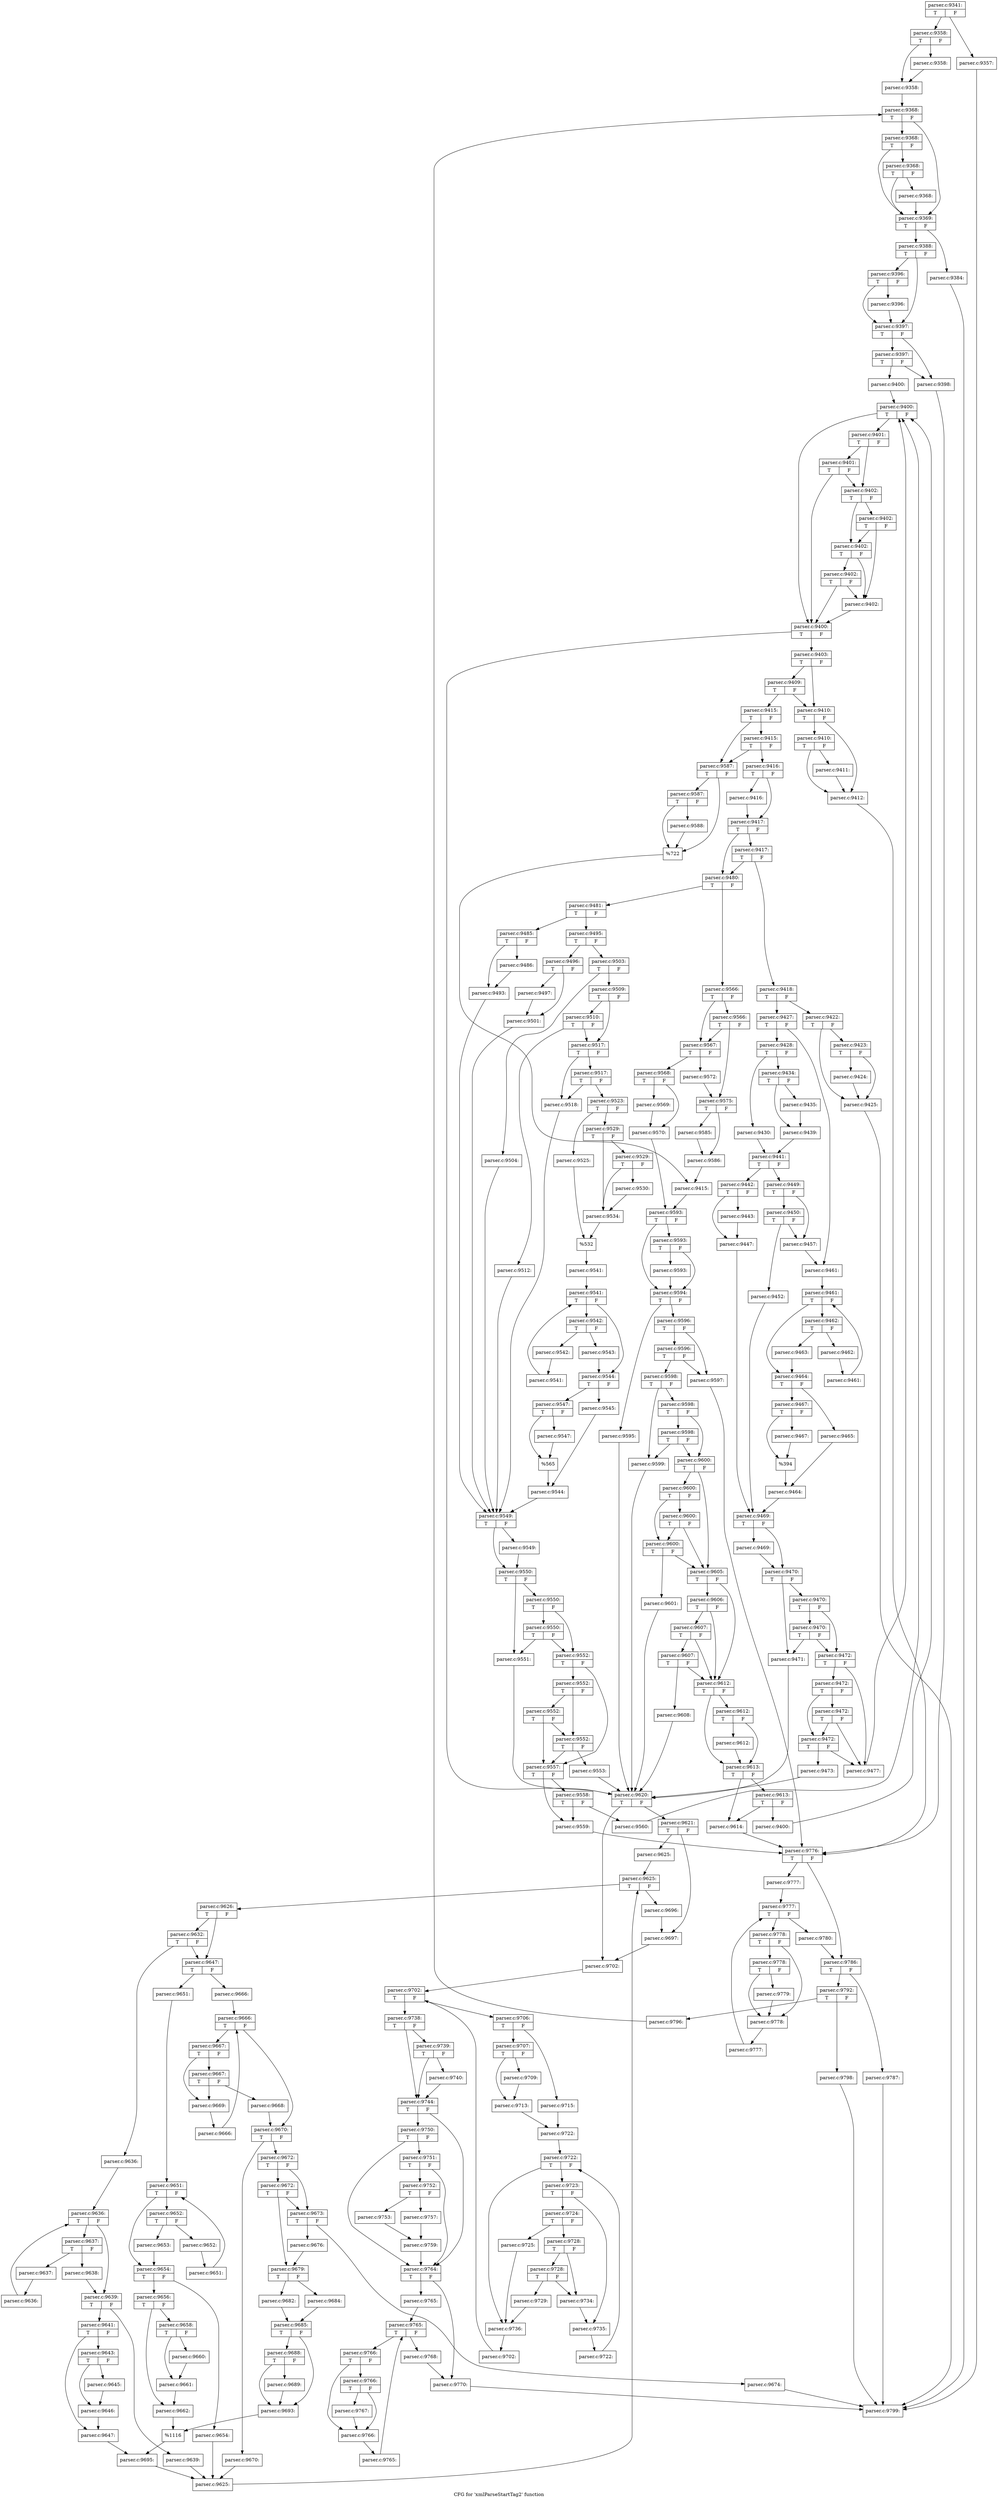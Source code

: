 digraph "CFG for 'xmlParseStartTag2' function" {
	label="CFG for 'xmlParseStartTag2' function";

	Node0x61e9890 [shape=record,label="{parser.c:9341:|{<s0>T|<s1>F}}"];
	Node0x61e9890 -> Node0x61f1eb0;
	Node0x61e9890 -> Node0x61f1f00;
	Node0x61f1eb0 [shape=record,label="{parser.c:9357:}"];
	Node0x61f1eb0 -> Node0x61ed0d0;
	Node0x61f1f00 [shape=record,label="{parser.c:9358:|{<s0>T|<s1>F}}"];
	Node0x61f1f00 -> Node0x61f2f90;
	Node0x61f1f00 -> Node0x61f2fe0;
	Node0x61f2f90 [shape=record,label="{parser.c:9358:}"];
	Node0x61f2f90 -> Node0x61f2fe0;
	Node0x61f2fe0 [shape=record,label="{parser.c:9358:}"];
	Node0x61f2fe0 -> Node0x61f3f00;
	Node0x61f3f00 [shape=record,label="{parser.c:9368:|{<s0>T|<s1>F}}"];
	Node0x61f3f00 -> Node0x61f4140;
	Node0x61f3f00 -> Node0x61f4070;
	Node0x61f4140 [shape=record,label="{parser.c:9368:|{<s0>T|<s1>F}}"];
	Node0x61f4140 -> Node0x61f40c0;
	Node0x61f4140 -> Node0x61f4070;
	Node0x61f40c0 [shape=record,label="{parser.c:9368:|{<s0>T|<s1>F}}"];
	Node0x61f40c0 -> Node0x61f4020;
	Node0x61f40c0 -> Node0x61f4070;
	Node0x61f4020 [shape=record,label="{parser.c:9368:}"];
	Node0x61f4020 -> Node0x61f4070;
	Node0x61f4070 [shape=record,label="{parser.c:9369:|{<s0>T|<s1>F}}"];
	Node0x61f4070 -> Node0x61f7ad0;
	Node0x61f4070 -> Node0x61f7e70;
	Node0x61f7ad0 [shape=record,label="{parser.c:9384:}"];
	Node0x61f7ad0 -> Node0x61ed0d0;
	Node0x61f7e70 [shape=record,label="{parser.c:9388:|{<s0>T|<s1>F}}"];
	Node0x61f7e70 -> Node0x61f8ba0;
	Node0x61f7e70 -> Node0x61f8b50;
	Node0x61f8ba0 [shape=record,label="{parser.c:9396:|{<s0>T|<s1>F}}"];
	Node0x61f8ba0 -> Node0x61f8b00;
	Node0x61f8ba0 -> Node0x61f8b50;
	Node0x61f8b00 [shape=record,label="{parser.c:9396:}"];
	Node0x61f8b00 -> Node0x61f8b50;
	Node0x61f8b50 [shape=record,label="{parser.c:9397:|{<s0>T|<s1>F}}"];
	Node0x61f8b50 -> Node0x61f9790;
	Node0x61f8b50 -> Node0x61f9830;
	Node0x61f9830 [shape=record,label="{parser.c:9397:|{<s0>T|<s1>F}}"];
	Node0x61f9830 -> Node0x61f9790;
	Node0x61f9830 -> Node0x61f97e0;
	Node0x61f9790 [shape=record,label="{parser.c:9398:}"];
	Node0x61f9790 -> Node0x61fa190;
	Node0x61f97e0 [shape=record,label="{parser.c:9400:}"];
	Node0x61f97e0 -> Node0x61fa270;
	Node0x61fa270 [shape=record,label="{parser.c:9400:|{<s0>T|<s1>F}}"];
	Node0x61fa270 -> Node0x61fa630;
	Node0x61fa270 -> Node0x61fa510;
	Node0x61fa630 [shape=record,label="{parser.c:9401:|{<s0>T|<s1>F}}"];
	Node0x61fa630 -> Node0x61fa5b0;
	Node0x61fa630 -> Node0x61fab50;
	Node0x61fab50 [shape=record,label="{parser.c:9401:|{<s0>T|<s1>F}}"];
	Node0x61fab50 -> Node0x61fa5b0;
	Node0x61fab50 -> Node0x61fa510;
	Node0x61fa5b0 [shape=record,label="{parser.c:9402:|{<s0>T|<s1>F}}"];
	Node0x61fa5b0 -> Node0x61fb630;
	Node0x61fa5b0 -> Node0x61fb5e0;
	Node0x61fb630 [shape=record,label="{parser.c:9402:|{<s0>T|<s1>F}}"];
	Node0x61fb630 -> Node0x61fa560;
	Node0x61fb630 -> Node0x61fb5e0;
	Node0x61fb5e0 [shape=record,label="{parser.c:9402:|{<s0>T|<s1>F}}"];
	Node0x61fb5e0 -> Node0x61fa560;
	Node0x61fb5e0 -> Node0x61fb560;
	Node0x61fb560 [shape=record,label="{parser.c:9402:|{<s0>T|<s1>F}}"];
	Node0x61fb560 -> Node0x61fa560;
	Node0x61fb560 -> Node0x61fa510;
	Node0x61fa560 [shape=record,label="{parser.c:9402:}"];
	Node0x61fa560 -> Node0x61fa510;
	Node0x61fa510 [shape=record,label="{parser.c:9400:|{<s0>T|<s1>F}}"];
	Node0x61fa510 -> Node0x61fc740;
	Node0x61fa510 -> Node0x61fa490;
	Node0x61fc740 [shape=record,label="{parser.c:9403:|{<s0>T|<s1>F}}"];
	Node0x61fc740 -> Node0x61fecd0;
	Node0x61fc740 -> Node0x61fef20;
	Node0x61fef20 [shape=record,label="{parser.c:9409:|{<s0>T|<s1>F}}"];
	Node0x61fef20 -> Node0x61fecd0;
	Node0x61fef20 -> Node0x61fec80;
	Node0x61fecd0 [shape=record,label="{parser.c:9410:|{<s0>T|<s1>F}}"];
	Node0x61fecd0 -> Node0x61ff860;
	Node0x61fecd0 -> Node0x61ff810;
	Node0x61ff860 [shape=record,label="{parser.c:9410:|{<s0>T|<s1>F}}"];
	Node0x61ff860 -> Node0x61ff7c0;
	Node0x61ff860 -> Node0x61ff810;
	Node0x61ff7c0 [shape=record,label="{parser.c:9411:}"];
	Node0x61ff7c0 -> Node0x61ff810;
	Node0x61ff810 [shape=record,label="{parser.c:9412:}"];
	Node0x61ff810 -> Node0x61fa190;
	Node0x61fec80 [shape=record,label="{parser.c:9415:|{<s0>T|<s1>F}}"];
	Node0x61fec80 -> Node0x62002a0;
	Node0x61fec80 -> Node0x6200250;
	Node0x62002a0 [shape=record,label="{parser.c:9415:|{<s0>T|<s1>F}}"];
	Node0x62002a0 -> Node0x62001b0;
	Node0x62002a0 -> Node0x6200250;
	Node0x62001b0 [shape=record,label="{parser.c:9416:|{<s0>T|<s1>F}}"];
	Node0x62001b0 -> Node0x6200810;
	Node0x62001b0 -> Node0x6200860;
	Node0x6200810 [shape=record,label="{parser.c:9416:}"];
	Node0x6200810 -> Node0x6200860;
	Node0x6200860 [shape=record,label="{parser.c:9417:|{<s0>T|<s1>F}}"];
	Node0x6200860 -> Node0x6200e10;
	Node0x6200860 -> Node0x6200dc0;
	Node0x6200e10 [shape=record,label="{parser.c:9417:|{<s0>T|<s1>F}}"];
	Node0x6200e10 -> Node0x6200d70;
	Node0x6200e10 -> Node0x6200dc0;
	Node0x6200d70 [shape=record,label="{parser.c:9418:|{<s0>T|<s1>F}}"];
	Node0x6200d70 -> Node0x6201ea0;
	Node0x6200d70 -> Node0x6201ef0;
	Node0x6201ea0 [shape=record,label="{parser.c:9422:|{<s0>T|<s1>F}}"];
	Node0x6201ea0 -> Node0x6202530;
	Node0x6201ea0 -> Node0x62024e0;
	Node0x6202530 [shape=record,label="{parser.c:9423:|{<s0>T|<s1>F}}"];
	Node0x6202530 -> Node0x6202490;
	Node0x6202530 -> Node0x62024e0;
	Node0x6202490 [shape=record,label="{parser.c:9424:}"];
	Node0x6202490 -> Node0x62024e0;
	Node0x62024e0 [shape=record,label="{parser.c:9425:}"];
	Node0x62024e0 -> Node0x61ed0d0;
	Node0x6201ef0 [shape=record,label="{parser.c:9427:|{<s0>T|<s1>F}}"];
	Node0x6201ef0 -> Node0x6202e50;
	Node0x6201ef0 -> Node0x6202ea0;
	Node0x6202e50 [shape=record,label="{parser.c:9428:|{<s0>T|<s1>F}}"];
	Node0x6202e50 -> Node0x62034d0;
	Node0x6202e50 -> Node0x6203570;
	Node0x62034d0 [shape=record,label="{parser.c:9430:}"];
	Node0x62034d0 -> Node0x6203520;
	Node0x6203570 [shape=record,label="{parser.c:9434:|{<s0>T|<s1>F}}"];
	Node0x6203570 -> Node0x6203d80;
	Node0x6203570 -> Node0x6203dd0;
	Node0x6203d80 [shape=record,label="{parser.c:9435:}"];
	Node0x6203d80 -> Node0x6203dd0;
	Node0x6203dd0 [shape=record,label="{parser.c:9439:}"];
	Node0x6203dd0 -> Node0x6203520;
	Node0x6203520 [shape=record,label="{parser.c:9441:|{<s0>T|<s1>F}}"];
	Node0x6203520 -> Node0x61fe9a0;
	Node0x6203520 -> Node0x62049a0;
	Node0x61fe9a0 [shape=record,label="{parser.c:9442:|{<s0>T|<s1>F}}"];
	Node0x61fe9a0 -> Node0x6204cd0;
	Node0x61fe9a0 -> Node0x6205500;
	Node0x6204cd0 [shape=record,label="{parser.c:9443:}"];
	Node0x6204cd0 -> Node0x6205500;
	Node0x6205500 [shape=record,label="{parser.c:9447:}"];
	Node0x6205500 -> Node0x6205e00;
	Node0x62049a0 [shape=record,label="{parser.c:9449:|{<s0>T|<s1>F}}"];
	Node0x62049a0 -> Node0x6206040;
	Node0x62049a0 -> Node0x6205ff0;
	Node0x6206040 [shape=record,label="{parser.c:9450:|{<s0>T|<s1>F}}"];
	Node0x6206040 -> Node0x6205fa0;
	Node0x6206040 -> Node0x6205ff0;
	Node0x6205fa0 [shape=record,label="{parser.c:9452:}"];
	Node0x6205fa0 -> Node0x6205e00;
	Node0x6205ff0 [shape=record,label="{parser.c:9457:}"];
	Node0x6205ff0 -> Node0x6202ea0;
	Node0x6202ea0 [shape=record,label="{parser.c:9461:}"];
	Node0x6202ea0 -> Node0x6206ef0;
	Node0x6206ef0 [shape=record,label="{parser.c:9461:|{<s0>T|<s1>F}}"];
	Node0x6206ef0 -> Node0x6207150;
	Node0x6206ef0 -> Node0x6206d90;
	Node0x6207150 [shape=record,label="{parser.c:9462:|{<s0>T|<s1>F}}"];
	Node0x6207150 -> Node0x6207440;
	Node0x6207150 -> Node0x6207490;
	Node0x6207440 [shape=record,label="{parser.c:9463:}"];
	Node0x6207440 -> Node0x6206d90;
	Node0x6207490 [shape=record,label="{parser.c:9462:}"];
	Node0x6207490 -> Node0x6207100;
	Node0x6207100 [shape=record,label="{parser.c:9461:}"];
	Node0x6207100 -> Node0x6206ef0;
	Node0x6206d90 [shape=record,label="{parser.c:9464:|{<s0>T|<s1>F}}"];
	Node0x6206d90 -> Node0x6208060;
	Node0x6206d90 -> Node0x6208100;
	Node0x6208060 [shape=record,label="{parser.c:9465:}"];
	Node0x6208060 -> Node0x62080b0;
	Node0x6208100 [shape=record,label="{parser.c:9467:|{<s0>T|<s1>F}}"];
	Node0x6208100 -> Node0x62086b0;
	Node0x6208100 -> Node0x6208700;
	Node0x62086b0 [shape=record,label="{parser.c:9467:}"];
	Node0x62086b0 -> Node0x6208700;
	Node0x6208700 [shape=record,label="{%394}"];
	Node0x6208700 -> Node0x62080b0;
	Node0x62080b0 [shape=record,label="{parser.c:9464:}"];
	Node0x62080b0 -> Node0x6205e00;
	Node0x6205e00 [shape=record,label="{parser.c:9469:|{<s0>T|<s1>F}}"];
	Node0x6205e00 -> Node0x6208ea0;
	Node0x6205e00 -> Node0x6208ef0;
	Node0x6208ea0 [shape=record,label="{parser.c:9469:}"];
	Node0x6208ea0 -> Node0x6208ef0;
	Node0x6208ef0 [shape=record,label="{parser.c:9470:|{<s0>T|<s1>F}}"];
	Node0x6208ef0 -> Node0x62093e0;
	Node0x6208ef0 -> Node0x6209480;
	Node0x6209480 [shape=record,label="{parser.c:9470:|{<s0>T|<s1>F}}"];
	Node0x6209480 -> Node0x6209a20;
	Node0x6209480 -> Node0x6209430;
	Node0x6209a20 [shape=record,label="{parser.c:9470:|{<s0>T|<s1>F}}"];
	Node0x6209a20 -> Node0x62093e0;
	Node0x6209a20 -> Node0x6209430;
	Node0x62093e0 [shape=record,label="{parser.c:9471:}"];
	Node0x62093e0 -> Node0x61fa490;
	Node0x6209430 [shape=record,label="{parser.c:9472:|{<s0>T|<s1>F}}"];
	Node0x6209430 -> Node0x620a5f0;
	Node0x6209430 -> Node0x620a6c0;
	Node0x620a6c0 [shape=record,label="{parser.c:9472:|{<s0>T|<s1>F}}"];
	Node0x620a6c0 -> Node0x620aba0;
	Node0x620a6c0 -> Node0x620a640;
	Node0x620aba0 [shape=record,label="{parser.c:9472:|{<s0>T|<s1>F}}"];
	Node0x620aba0 -> Node0x620a5f0;
	Node0x620aba0 -> Node0x620a640;
	Node0x620a640 [shape=record,label="{parser.c:9472:|{<s0>T|<s1>F}}"];
	Node0x620a640 -> Node0x620a5f0;
	Node0x620a640 -> Node0x620a5a0;
	Node0x620a5a0 [shape=record,label="{parser.c:9473:}"];
	Node0x620a5a0 -> Node0x61fa490;
	Node0x620a5f0 [shape=record,label="{parser.c:9477:}"];
	Node0x620a5f0 -> Node0x61fa270;
	Node0x6200dc0 [shape=record,label="{parser.c:9480:|{<s0>T|<s1>F}}"];
	Node0x6200dc0 -> Node0x620be20;
	Node0x6200dc0 -> Node0x620be70;
	Node0x620be20 [shape=record,label="{parser.c:9481:|{<s0>T|<s1>F}}"];
	Node0x620be20 -> Node0x620cd50;
	Node0x620be20 -> Node0x620cda0;
	Node0x620cd50 [shape=record,label="{parser.c:9485:|{<s0>T|<s1>F}}"];
	Node0x620cd50 -> Node0x620d2f0;
	Node0x620cd50 -> Node0x620d340;
	Node0x620d2f0 [shape=record,label="{parser.c:9486:}"];
	Node0x620d2f0 -> Node0x620d340;
	Node0x620d340 [shape=record,label="{parser.c:9493:}"];
	Node0x620d340 -> Node0x620dcc0;
	Node0x620cda0 [shape=record,label="{parser.c:9495:|{<s0>T|<s1>F}}"];
	Node0x620cda0 -> Node0x620dea0;
	Node0x620cda0 -> Node0x620def0;
	Node0x620dea0 [shape=record,label="{parser.c:9496:|{<s0>T|<s1>F}}"];
	Node0x620dea0 -> Node0x620e440;
	Node0x620dea0 -> Node0x620e490;
	Node0x620e440 [shape=record,label="{parser.c:9497:}"];
	Node0x620e440 -> Node0x620e490;
	Node0x620e490 [shape=record,label="{parser.c:9501:}"];
	Node0x620e490 -> Node0x620dcc0;
	Node0x620def0 [shape=record,label="{parser.c:9503:|{<s0>T|<s1>F}}"];
	Node0x620def0 -> Node0x620efa0;
	Node0x620def0 -> Node0x620eff0;
	Node0x620efa0 [shape=record,label="{parser.c:9504:}"];
	Node0x620efa0 -> Node0x620dcc0;
	Node0x620eff0 [shape=record,label="{parser.c:9509:|{<s0>T|<s1>F}}"];
	Node0x620eff0 -> Node0x620fb10;
	Node0x620eff0 -> Node0x620fac0;
	Node0x620fb10 [shape=record,label="{parser.c:9510:|{<s0>T|<s1>F}}"];
	Node0x620fb10 -> Node0x620fa70;
	Node0x620fb10 -> Node0x620fac0;
	Node0x620fa70 [shape=record,label="{parser.c:9512:}"];
	Node0x620fa70 -> Node0x620dcc0;
	Node0x620fac0 [shape=record,label="{parser.c:9517:|{<s0>T|<s1>F}}"];
	Node0x620fac0 -> Node0x6210570;
	Node0x620fac0 -> Node0x6210660;
	Node0x6210660 [shape=record,label="{parser.c:9517:|{<s0>T|<s1>F}}"];
	Node0x6210660 -> Node0x6210570;
	Node0x6210660 -> Node0x6210610;
	Node0x6210570 [shape=record,label="{parser.c:9518:}"];
	Node0x6210570 -> Node0x620dcc0;
	Node0x6210610 [shape=record,label="{parser.c:9523:|{<s0>T|<s1>F}}"];
	Node0x6210610 -> Node0x6211600;
	Node0x6210610 -> Node0x62116a0;
	Node0x6211600 [shape=record,label="{parser.c:9525:}"];
	Node0x6211600 -> Node0x6211650;
	Node0x62116a0 [shape=record,label="{parser.c:9529:|{<s0>T|<s1>F}}"];
	Node0x62116a0 -> Node0x62120f0;
	Node0x62116a0 -> Node0x62120a0;
	Node0x62120f0 [shape=record,label="{parser.c:9529:|{<s0>T|<s1>F}}"];
	Node0x62120f0 -> Node0x6212050;
	Node0x62120f0 -> Node0x62120a0;
	Node0x6212050 [shape=record,label="{parser.c:9530:}"];
	Node0x6212050 -> Node0x62120a0;
	Node0x62120a0 [shape=record,label="{parser.c:9534:}"];
	Node0x62120a0 -> Node0x6211650;
	Node0x6211650 [shape=record,label="{%532}"];
	Node0x6211650 -> Node0x62105c0;
	Node0x62105c0 [shape=record,label="{parser.c:9541:}"];
	Node0x62105c0 -> Node0x6213380;
	Node0x6213380 [shape=record,label="{parser.c:9541:|{<s0>T|<s1>F}}"];
	Node0x6213380 -> Node0x6213660;
	Node0x6213380 -> Node0x62131e0;
	Node0x6213660 [shape=record,label="{parser.c:9542:|{<s0>T|<s1>F}}"];
	Node0x6213660 -> Node0x6213990;
	Node0x6213660 -> Node0x62139e0;
	Node0x6213990 [shape=record,label="{parser.c:9543:}"];
	Node0x6213990 -> Node0x62131e0;
	Node0x62139e0 [shape=record,label="{parser.c:9542:}"];
	Node0x62139e0 -> Node0x62135d0;
	Node0x62135d0 [shape=record,label="{parser.c:9541:}"];
	Node0x62135d0 -> Node0x6213380;
	Node0x62131e0 [shape=record,label="{parser.c:9544:|{<s0>T|<s1>F}}"];
	Node0x62131e0 -> Node0x6214650;
	Node0x62131e0 -> Node0x62146f0;
	Node0x6214650 [shape=record,label="{parser.c:9545:}"];
	Node0x6214650 -> Node0x62146a0;
	Node0x62146f0 [shape=record,label="{parser.c:9547:|{<s0>T|<s1>F}}"];
	Node0x62146f0 -> Node0x6214d40;
	Node0x62146f0 -> Node0x6214d90;
	Node0x6214d40 [shape=record,label="{parser.c:9547:}"];
	Node0x6214d40 -> Node0x6214d90;
	Node0x6214d90 [shape=record,label="{%565}"];
	Node0x6214d90 -> Node0x62146a0;
	Node0x62146a0 [shape=record,label="{parser.c:9544:}"];
	Node0x62146a0 -> Node0x620dcc0;
	Node0x620dcc0 [shape=record,label="{parser.c:9549:|{<s0>T|<s1>F}}"];
	Node0x620dcc0 -> Node0x62155d0;
	Node0x620dcc0 -> Node0x6215620;
	Node0x62155d0 [shape=record,label="{parser.c:9549:}"];
	Node0x62155d0 -> Node0x6215620;
	Node0x6215620 [shape=record,label="{parser.c:9550:|{<s0>T|<s1>F}}"];
	Node0x6215620 -> Node0x6215b50;
	Node0x6215620 -> Node0x6215bf0;
	Node0x6215bf0 [shape=record,label="{parser.c:9550:|{<s0>T|<s1>F}}"];
	Node0x6215bf0 -> Node0x6216190;
	Node0x6215bf0 -> Node0x6215ba0;
	Node0x6216190 [shape=record,label="{parser.c:9550:|{<s0>T|<s1>F}}"];
	Node0x6216190 -> Node0x6215b50;
	Node0x6216190 -> Node0x6215ba0;
	Node0x6215b50 [shape=record,label="{parser.c:9551:}"];
	Node0x6215b50 -> Node0x61fa490;
	Node0x6215ba0 [shape=record,label="{parser.c:9552:|{<s0>T|<s1>F}}"];
	Node0x6215ba0 -> Node0x6216da0;
	Node0x6215ba0 -> Node0x6216e70;
	Node0x6216e70 [shape=record,label="{parser.c:9552:|{<s0>T|<s1>F}}"];
	Node0x6216e70 -> Node0x6217350;
	Node0x6216e70 -> Node0x6216df0;
	Node0x6217350 [shape=record,label="{parser.c:9552:|{<s0>T|<s1>F}}"];
	Node0x6217350 -> Node0x6216da0;
	Node0x6217350 -> Node0x6216df0;
	Node0x6216df0 [shape=record,label="{parser.c:9552:|{<s0>T|<s1>F}}"];
	Node0x6216df0 -> Node0x6216da0;
	Node0x6216df0 -> Node0x6216d50;
	Node0x6216d50 [shape=record,label="{parser.c:9553:}"];
	Node0x6216d50 -> Node0x61fa490;
	Node0x6216da0 [shape=record,label="{parser.c:9557:|{<s0>T|<s1>F}}"];
	Node0x6216da0 -> Node0x6218500;
	Node0x6216da0 -> Node0x62185a0;
	Node0x62185a0 [shape=record,label="{parser.c:9558:|{<s0>T|<s1>F}}"];
	Node0x62185a0 -> Node0x6218500;
	Node0x62185a0 -> Node0x6218550;
	Node0x6218500 [shape=record,label="{parser.c:9559:}"];
	Node0x6218500 -> Node0x61fa190;
	Node0x6218550 [shape=record,label="{parser.c:9560:}"];
	Node0x6218550 -> Node0x61fa270;
	Node0x620be70 [shape=record,label="{parser.c:9566:|{<s0>T|<s1>F}}"];
	Node0x620be70 -> Node0x6219120;
	Node0x620be70 -> Node0x62191c0;
	Node0x62191c0 [shape=record,label="{parser.c:9566:|{<s0>T|<s1>F}}"];
	Node0x62191c0 -> Node0x6219120;
	Node0x62191c0 -> Node0x6219170;
	Node0x6219120 [shape=record,label="{parser.c:9567:|{<s0>T|<s1>F}}"];
	Node0x6219120 -> Node0x62198f0;
	Node0x6219120 -> Node0x6219940;
	Node0x62198f0 [shape=record,label="{parser.c:9568:|{<s0>T|<s1>F}}"];
	Node0x62198f0 -> Node0x621a200;
	Node0x62198f0 -> Node0x621a710;
	Node0x621a200 [shape=record,label="{parser.c:9569:}"];
	Node0x621a200 -> Node0x621a710;
	Node0x621a710 [shape=record,label="{parser.c:9570:}"];
	Node0x621a710 -> Node0x621ac30;
	Node0x6219940 [shape=record,label="{parser.c:9572:}"];
	Node0x6219940 -> Node0x6219170;
	Node0x6219170 [shape=record,label="{parser.c:9575:|{<s0>T|<s1>F}}"];
	Node0x6219170 -> Node0x621d230;
	Node0x6219170 -> Node0x621d280;
	Node0x621d230 [shape=record,label="{parser.c:9585:}"];
	Node0x621d230 -> Node0x621d280;
	Node0x621d280 [shape=record,label="{parser.c:9586:}"];
	Node0x621d280 -> Node0x6200200;
	Node0x6200250 [shape=record,label="{parser.c:9587:|{<s0>T|<s1>F}}"];
	Node0x6200250 -> Node0x621d860;
	Node0x6200250 -> Node0x621d810;
	Node0x621d860 [shape=record,label="{parser.c:9587:|{<s0>T|<s1>F}}"];
	Node0x621d860 -> Node0x621d7c0;
	Node0x621d860 -> Node0x621d810;
	Node0x621d7c0 [shape=record,label="{parser.c:9588:}"];
	Node0x621d7c0 -> Node0x621d810;
	Node0x621d810 [shape=record,label="{%722}"];
	Node0x621d810 -> Node0x6200200;
	Node0x6200200 [shape=record,label="{parser.c:9415:}"];
	Node0x6200200 -> Node0x621ac30;
	Node0x621ac30 [shape=record,label="{parser.c:9593:|{<s0>T|<s1>F}}"];
	Node0x621ac30 -> Node0x621e3e0;
	Node0x621ac30 -> Node0x621e390;
	Node0x621e3e0 [shape=record,label="{parser.c:9593:|{<s0>T|<s1>F}}"];
	Node0x621e3e0 -> Node0x621e340;
	Node0x621e3e0 -> Node0x621e390;
	Node0x621e340 [shape=record,label="{parser.c:9593:}"];
	Node0x621e340 -> Node0x621e390;
	Node0x621e390 [shape=record,label="{parser.c:9594:|{<s0>T|<s1>F}}"];
	Node0x621e390 -> Node0x621ef90;
	Node0x621e390 -> Node0x621efe0;
	Node0x621ef90 [shape=record,label="{parser.c:9595:}"];
	Node0x621ef90 -> Node0x61fa490;
	Node0x621efe0 [shape=record,label="{parser.c:9596:|{<s0>T|<s1>F}}"];
	Node0x621efe0 -> Node0x621f480;
	Node0x621efe0 -> Node0x621f520;
	Node0x621f520 [shape=record,label="{parser.c:9596:|{<s0>T|<s1>F}}"];
	Node0x621f520 -> Node0x621f480;
	Node0x621f520 -> Node0x621f4d0;
	Node0x621f480 [shape=record,label="{parser.c:9597:}"];
	Node0x621f480 -> Node0x61fa190;
	Node0x621f4d0 [shape=record,label="{parser.c:9598:|{<s0>T|<s1>F}}"];
	Node0x621f4d0 -> Node0x621ff40;
	Node0x621f4d0 -> Node0x621ffe0;
	Node0x621ffe0 [shape=record,label="{parser.c:9598:|{<s0>T|<s1>F}}"];
	Node0x621ffe0 -> Node0x6220580;
	Node0x621ffe0 -> Node0x621ff90;
	Node0x6220580 [shape=record,label="{parser.c:9598:|{<s0>T|<s1>F}}"];
	Node0x6220580 -> Node0x621ff40;
	Node0x6220580 -> Node0x621ff90;
	Node0x621ff40 [shape=record,label="{parser.c:9599:}"];
	Node0x621ff40 -> Node0x61fa490;
	Node0x621ff90 [shape=record,label="{parser.c:9600:|{<s0>T|<s1>F}}"];
	Node0x621ff90 -> Node0x6221150;
	Node0x621ff90 -> Node0x6221220;
	Node0x6221220 [shape=record,label="{parser.c:9600:|{<s0>T|<s1>F}}"];
	Node0x6221220 -> Node0x6221700;
	Node0x6221220 -> Node0x62211a0;
	Node0x6221700 [shape=record,label="{parser.c:9600:|{<s0>T|<s1>F}}"];
	Node0x6221700 -> Node0x6221150;
	Node0x6221700 -> Node0x62211a0;
	Node0x62211a0 [shape=record,label="{parser.c:9600:|{<s0>T|<s1>F}}"];
	Node0x62211a0 -> Node0x6221150;
	Node0x62211a0 -> Node0x6221100;
	Node0x6221100 [shape=record,label="{parser.c:9601:}"];
	Node0x6221100 -> Node0x61fa490;
	Node0x6221150 [shape=record,label="{parser.c:9605:|{<s0>T|<s1>F}}"];
	Node0x6221150 -> Node0x62229d0;
	Node0x6221150 -> Node0x6222880;
	Node0x62229d0 [shape=record,label="{parser.c:9606:|{<s0>T|<s1>F}}"];
	Node0x62229d0 -> Node0x6222950;
	Node0x62229d0 -> Node0x6222880;
	Node0x6222950 [shape=record,label="{parser.c:9607:|{<s0>T|<s1>F}}"];
	Node0x6222950 -> Node0x62228d0;
	Node0x6222950 -> Node0x6222880;
	Node0x62228d0 [shape=record,label="{parser.c:9607:|{<s0>T|<s1>F}}"];
	Node0x62228d0 -> Node0x6222830;
	Node0x62228d0 -> Node0x6222880;
	Node0x6222830 [shape=record,label="{parser.c:9608:}"];
	Node0x6222830 -> Node0x61fa490;
	Node0x6222880 [shape=record,label="{parser.c:9612:|{<s0>T|<s1>F}}"];
	Node0x6222880 -> Node0x6223c00;
	Node0x6222880 -> Node0x6223bb0;
	Node0x6223c00 [shape=record,label="{parser.c:9612:|{<s0>T|<s1>F}}"];
	Node0x6223c00 -> Node0x6223b60;
	Node0x6223c00 -> Node0x6223bb0;
	Node0x6223b60 [shape=record,label="{parser.c:9612:}"];
	Node0x6223b60 -> Node0x6223bb0;
	Node0x6223bb0 [shape=record,label="{parser.c:9613:|{<s0>T|<s1>F}}"];
	Node0x6223bb0 -> Node0x62247b0;
	Node0x6223bb0 -> Node0x6224850;
	Node0x6224850 [shape=record,label="{parser.c:9613:|{<s0>T|<s1>F}}"];
	Node0x6224850 -> Node0x62247b0;
	Node0x6224850 -> Node0x6224800;
	Node0x62247b0 [shape=record,label="{parser.c:9614:}"];
	Node0x62247b0 -> Node0x61fa190;
	Node0x6224800 [shape=record,label="{parser.c:9400:}"];
	Node0x6224800 -> Node0x61fa270;
	Node0x61fa490 [shape=record,label="{parser.c:9620:|{<s0>T|<s1>F}}"];
	Node0x61fa490 -> Node0x6225300;
	Node0x61fa490 -> Node0x6225350;
	Node0x6225300 [shape=record,label="{parser.c:9621:|{<s0>T|<s1>F}}"];
	Node0x6225300 -> Node0x6225f40;
	Node0x6225300 -> Node0x6225f90;
	Node0x6225f40 [shape=record,label="{parser.c:9625:}"];
	Node0x6225f40 -> Node0x6226400;
	Node0x6226400 [shape=record,label="{parser.c:9625:|{<s0>T|<s1>F}}"];
	Node0x6226400 -> Node0x6226600;
	Node0x6226400 -> Node0x62262a0;
	Node0x6226600 [shape=record,label="{parser.c:9626:|{<s0>T|<s1>F}}"];
	Node0x6226600 -> Node0x62275a0;
	Node0x6226600 -> Node0x6227550;
	Node0x62275a0 [shape=record,label="{parser.c:9632:|{<s0>T|<s1>F}}"];
	Node0x62275a0 -> Node0x62274b0;
	Node0x62275a0 -> Node0x6227550;
	Node0x62274b0 [shape=record,label="{parser.c:9636:}"];
	Node0x62274b0 -> Node0x6227e50;
	Node0x6227e50 [shape=record,label="{parser.c:9636:|{<s0>T|<s1>F}}"];
	Node0x6227e50 -> Node0x62280d0;
	Node0x6227e50 -> Node0x6227cb0;
	Node0x62280d0 [shape=record,label="{parser.c:9637:|{<s0>T|<s1>F}}"];
	Node0x62280d0 -> Node0x6228400;
	Node0x62280d0 -> Node0x6228450;
	Node0x6228400 [shape=record,label="{parser.c:9638:}"];
	Node0x6228400 -> Node0x6227cb0;
	Node0x6228450 [shape=record,label="{parser.c:9637:}"];
	Node0x6228450 -> Node0x6228040;
	Node0x6228040 [shape=record,label="{parser.c:9636:}"];
	Node0x6228040 -> Node0x6227e50;
	Node0x6227cb0 [shape=record,label="{parser.c:9639:|{<s0>T|<s1>F}}"];
	Node0x6227cb0 -> Node0x6229060;
	Node0x6227cb0 -> Node0x62290b0;
	Node0x6229060 [shape=record,label="{parser.c:9639:}"];
	Node0x6229060 -> Node0x62265b0;
	Node0x62290b0 [shape=record,label="{parser.c:9641:|{<s0>T|<s1>F}}"];
	Node0x62290b0 -> Node0x6229730;
	Node0x62290b0 -> Node0x6229780;
	Node0x6229730 [shape=record,label="{parser.c:9643:|{<s0>T|<s1>F}}"];
	Node0x6229730 -> Node0x622a020;
	Node0x6229730 -> Node0x622a070;
	Node0x622a020 [shape=record,label="{parser.c:9645:}"];
	Node0x622a020 -> Node0x622a070;
	Node0x622a070 [shape=record,label="{parser.c:9646:}"];
	Node0x622a070 -> Node0x6229780;
	Node0x6229780 [shape=record,label="{parser.c:9647:}"];
	Node0x6229780 -> Node0x6227500;
	Node0x6227550 [shape=record,label="{parser.c:9647:|{<s0>T|<s1>F}}"];
	Node0x6227550 -> Node0x622ad60;
	Node0x6227550 -> Node0x622ae00;
	Node0x622ad60 [shape=record,label="{parser.c:9651:}"];
	Node0x622ad60 -> Node0x622b480;
	Node0x622b480 [shape=record,label="{parser.c:9651:|{<s0>T|<s1>F}}"];
	Node0x622b480 -> Node0x622b700;
	Node0x622b480 -> Node0x622b2e0;
	Node0x622b700 [shape=record,label="{parser.c:9652:|{<s0>T|<s1>F}}"];
	Node0x622b700 -> Node0x622ba30;
	Node0x622b700 -> Node0x622ba80;
	Node0x622ba30 [shape=record,label="{parser.c:9653:}"];
	Node0x622ba30 -> Node0x622b2e0;
	Node0x622ba80 [shape=record,label="{parser.c:9652:}"];
	Node0x622ba80 -> Node0x622b670;
	Node0x622b670 [shape=record,label="{parser.c:9651:}"];
	Node0x622b670 -> Node0x622b480;
	Node0x622b2e0 [shape=record,label="{parser.c:9654:|{<s0>T|<s1>F}}"];
	Node0x622b2e0 -> Node0x622c6f0;
	Node0x622b2e0 -> Node0x622c740;
	Node0x622c6f0 [shape=record,label="{parser.c:9654:}"];
	Node0x622c6f0 -> Node0x62265b0;
	Node0x622c740 [shape=record,label="{parser.c:9656:|{<s0>T|<s1>F}}"];
	Node0x622c740 -> Node0x622ce20;
	Node0x622c740 -> Node0x622ce70;
	Node0x622ce20 [shape=record,label="{parser.c:9658:|{<s0>T|<s1>F}}"];
	Node0x622ce20 -> Node0x622d490;
	Node0x622ce20 -> Node0x622d4e0;
	Node0x622d490 [shape=record,label="{parser.c:9660:}"];
	Node0x622d490 -> Node0x622d4e0;
	Node0x622d4e0 [shape=record,label="{parser.c:9661:}"];
	Node0x622d4e0 -> Node0x622ce70;
	Node0x622ce70 [shape=record,label="{parser.c:9662:}"];
	Node0x622ce70 -> Node0x622adb0;
	Node0x622ae00 [shape=record,label="{parser.c:9666:}"];
	Node0x622ae00 -> Node0x622e3d0;
	Node0x622e3d0 [shape=record,label="{parser.c:9666:|{<s0>T|<s1>F}}"];
	Node0x622e3d0 -> Node0x622e6b0;
	Node0x622e3d0 -> Node0x622e230;
	Node0x622e6b0 [shape=record,label="{parser.c:9667:|{<s0>T|<s1>F}}"];
	Node0x622e6b0 -> Node0x622eaf0;
	Node0x622e6b0 -> Node0x622eaa0;
	Node0x622eaf0 [shape=record,label="{parser.c:9667:|{<s0>T|<s1>F}}"];
	Node0x622eaf0 -> Node0x622ea50;
	Node0x622eaf0 -> Node0x622eaa0;
	Node0x622ea50 [shape=record,label="{parser.c:9668:}"];
	Node0x622ea50 -> Node0x622e230;
	Node0x622eaa0 [shape=record,label="{parser.c:9669:}"];
	Node0x622eaa0 -> Node0x622e620;
	Node0x622e620 [shape=record,label="{parser.c:9666:}"];
	Node0x622e620 -> Node0x622e3d0;
	Node0x622e230 [shape=record,label="{parser.c:9670:|{<s0>T|<s1>F}}"];
	Node0x622e230 -> Node0x622f8c0;
	Node0x622e230 -> Node0x622f910;
	Node0x622f8c0 [shape=record,label="{parser.c:9670:}"];
	Node0x622f8c0 -> Node0x62265b0;
	Node0x622f910 [shape=record,label="{parser.c:9672:|{<s0>T|<s1>F}}"];
	Node0x622f910 -> Node0x622fd20;
	Node0x622f910 -> Node0x622fdc0;
	Node0x622fdc0 [shape=record,label="{parser.c:9672:|{<s0>T|<s1>F}}"];
	Node0x622fdc0 -> Node0x622fd20;
	Node0x622fdc0 -> Node0x622fd70;
	Node0x622fd20 [shape=record,label="{parser.c:9673:|{<s0>T|<s1>F}}"];
	Node0x622fd20 -> Node0x62304f0;
	Node0x622fd20 -> Node0x6230540;
	Node0x62304f0 [shape=record,label="{parser.c:9674:}"];
	Node0x62304f0 -> Node0x61ed0d0;
	Node0x6230540 [shape=record,label="{parser.c:9676:}"];
	Node0x6230540 -> Node0x622fd70;
	Node0x622fd70 [shape=record,label="{parser.c:9679:|{<s0>T|<s1>F}}"];
	Node0x622fd70 -> Node0x6231bb0;
	Node0x622fd70 -> Node0x6231c50;
	Node0x6231bb0 [shape=record,label="{parser.c:9682:}"];
	Node0x6231bb0 -> Node0x6231c00;
	Node0x6231c50 [shape=record,label="{parser.c:9684:}"];
	Node0x6231c50 -> Node0x6231c00;
	Node0x6231c00 [shape=record,label="{parser.c:9685:|{<s0>T|<s1>F}}"];
	Node0x6231c00 -> Node0x6233cd0;
	Node0x6231c00 -> Node0x6233c80;
	Node0x6233cd0 [shape=record,label="{parser.c:9688:|{<s0>T|<s1>F}}"];
	Node0x6233cd0 -> Node0x6233c30;
	Node0x6233cd0 -> Node0x6233c80;
	Node0x6233c30 [shape=record,label="{parser.c:9689:}"];
	Node0x6233c30 -> Node0x6233c80;
	Node0x6233c80 [shape=record,label="{parser.c:9693:}"];
	Node0x6233c80 -> Node0x622adb0;
	Node0x622adb0 [shape=record,label="{%1116}"];
	Node0x622adb0 -> Node0x6227500;
	Node0x6227500 [shape=record,label="{parser.c:9695:}"];
	Node0x6227500 -> Node0x62265b0;
	Node0x62265b0 [shape=record,label="{parser.c:9625:}"];
	Node0x62265b0 -> Node0x6226400;
	Node0x62262a0 [shape=record,label="{parser.c:9696:}"];
	Node0x62262a0 -> Node0x6225f90;
	Node0x6225f90 [shape=record,label="{parser.c:9697:}"];
	Node0x6225f90 -> Node0x6225350;
	Node0x6225350 [shape=record,label="{parser.c:9702:}"];
	Node0x6225350 -> Node0x6235800;
	Node0x6235800 [shape=record,label="{parser.c:9702:|{<s0>T|<s1>F}}"];
	Node0x6235800 -> Node0x6235ae0;
	Node0x6235800 -> Node0x6235660;
	Node0x6235ae0 [shape=record,label="{parser.c:9706:|{<s0>T|<s1>F}}"];
	Node0x6235ae0 -> Node0x6235e80;
	Node0x6235ae0 -> Node0x6235f20;
	Node0x6235e80 [shape=record,label="{parser.c:9707:|{<s0>T|<s1>F}}"];
	Node0x6235e80 -> Node0x62369f0;
	Node0x6235e80 -> Node0x6236a40;
	Node0x62369f0 [shape=record,label="{parser.c:9709:}"];
	Node0x62369f0 -> Node0x6236a40;
	Node0x6236a40 [shape=record,label="{parser.c:9713:}"];
	Node0x6236a40 -> Node0x6235ed0;
	Node0x6235f20 [shape=record,label="{parser.c:9715:}"];
	Node0x6235f20 -> Node0x6235ed0;
	Node0x6235ed0 [shape=record,label="{parser.c:9722:}"];
	Node0x6235ed0 -> Node0x62380c0;
	Node0x62380c0 [shape=record,label="{parser.c:9722:|{<s0>T|<s1>F}}"];
	Node0x62380c0 -> Node0x62383a0;
	Node0x62380c0 -> Node0x6237f20;
	Node0x62383a0 [shape=record,label="{parser.c:9723:|{<s0>T|<s1>F}}"];
	Node0x62383a0 -> Node0x6238740;
	Node0x62383a0 -> Node0x6238790;
	Node0x6238740 [shape=record,label="{parser.c:9724:|{<s0>T|<s1>F}}"];
	Node0x6238740 -> Node0x6238e90;
	Node0x6238740 -> Node0x6238ee0;
	Node0x6238e90 [shape=record,label="{parser.c:9725:}"];
	Node0x6238e90 -> Node0x6237f20;
	Node0x6238ee0 [shape=record,label="{parser.c:9728:|{<s0>T|<s1>F}}"];
	Node0x6238ee0 -> Node0x623a0f0;
	Node0x6238ee0 -> Node0x623a0a0;
	Node0x623a0f0 [shape=record,label="{parser.c:9728:|{<s0>T|<s1>F}}"];
	Node0x623a0f0 -> Node0x623a050;
	Node0x623a0f0 -> Node0x623a0a0;
	Node0x623a050 [shape=record,label="{parser.c:9729:}"];
	Node0x623a050 -> Node0x6237f20;
	Node0x623a0a0 [shape=record,label="{parser.c:9734:}"];
	Node0x623a0a0 -> Node0x6238790;
	Node0x6238790 [shape=record,label="{parser.c:9735:}"];
	Node0x6238790 -> Node0x6238310;
	Node0x6238310 [shape=record,label="{parser.c:9722:}"];
	Node0x6238310 -> Node0x62380c0;
	Node0x6237f20 [shape=record,label="{parser.c:9736:}"];
	Node0x6237f20 -> Node0x6235a50;
	Node0x6235a50 [shape=record,label="{parser.c:9702:}"];
	Node0x6235a50 -> Node0x6235800;
	Node0x6235660 [shape=record,label="{parser.c:9738:|{<s0>T|<s1>F}}"];
	Node0x6235660 -> Node0x623bd50;
	Node0x6235660 -> Node0x623bd00;
	Node0x623bd50 [shape=record,label="{parser.c:9739:|{<s0>T|<s1>F}}"];
	Node0x623bd50 -> Node0x623bcb0;
	Node0x623bd50 -> Node0x623bd00;
	Node0x623bcb0 [shape=record,label="{parser.c:9740:}"];
	Node0x623bcb0 -> Node0x623bd00;
	Node0x623bd00 [shape=record,label="{parser.c:9744:|{<s0>T|<s1>F}}"];
	Node0x623bd00 -> Node0x623ce50;
	Node0x623bd00 -> Node0x623cd80;
	Node0x623ce50 [shape=record,label="{parser.c:9750:|{<s0>T|<s1>F}}"];
	Node0x623ce50 -> Node0x623cdd0;
	Node0x623ce50 -> Node0x623cd80;
	Node0x623cdd0 [shape=record,label="{parser.c:9751:|{<s0>T|<s1>F}}"];
	Node0x623cdd0 -> Node0x623cd80;
	Node0x623cdd0 -> Node0x623cd30;
	Node0x623cd30 [shape=record,label="{parser.c:9752:|{<s0>T|<s1>F}}"];
	Node0x623cd30 -> Node0x623da40;
	Node0x623cd30 -> Node0x623dae0;
	Node0x623da40 [shape=record,label="{parser.c:9753:}"];
	Node0x623da40 -> Node0x623da90;
	Node0x623dae0 [shape=record,label="{parser.c:9757:}"];
	Node0x623dae0 -> Node0x623da90;
	Node0x623da90 [shape=record,label="{parser.c:9759:}"];
	Node0x623da90 -> Node0x623cd80;
	Node0x623cd80 [shape=record,label="{parser.c:9764:|{<s0>T|<s1>F}}"];
	Node0x623cd80 -> Node0x623fc30;
	Node0x623cd80 -> Node0x623fc80;
	Node0x623fc30 [shape=record,label="{parser.c:9765:}"];
	Node0x623fc30 -> Node0x62402b0;
	Node0x62402b0 [shape=record,label="{parser.c:9765:|{<s0>T|<s1>F}}"];
	Node0x62402b0 -> Node0x6240530;
	Node0x62402b0 -> Node0x623ffd0;
	Node0x6240530 [shape=record,label="{parser.c:9766:|{<s0>T|<s1>F}}"];
	Node0x6240530 -> Node0x6240900;
	Node0x6240530 -> Node0x62408b0;
	Node0x6240900 [shape=record,label="{parser.c:9766:|{<s0>T|<s1>F}}"];
	Node0x6240900 -> Node0x6240860;
	Node0x6240900 -> Node0x62408b0;
	Node0x6240860 [shape=record,label="{parser.c:9767:}"];
	Node0x6240860 -> Node0x62408b0;
	Node0x62408b0 [shape=record,label="{parser.c:9766:}"];
	Node0x62408b0 -> Node0x62404a0;
	Node0x62404a0 [shape=record,label="{parser.c:9765:}"];
	Node0x62404a0 -> Node0x62402b0;
	Node0x623ffd0 [shape=record,label="{parser.c:9768:}"];
	Node0x623ffd0 -> Node0x623fc80;
	Node0x623fc80 [shape=record,label="{parser.c:9770:}"];
	Node0x623fc80 -> Node0x61ed0d0;
	Node0x61fa190 [shape=record,label="{parser.c:9776:|{<s0>T|<s1>F}}"];
	Node0x61fa190 -> Node0x6241e70;
	Node0x61fa190 -> Node0x6241ec0;
	Node0x6241e70 [shape=record,label="{parser.c:9777:}"];
	Node0x6241e70 -> Node0x62424f0;
	Node0x62424f0 [shape=record,label="{parser.c:9777:|{<s0>T|<s1>F}}"];
	Node0x62424f0 -> Node0x6242770;
	Node0x62424f0 -> Node0x6242210;
	Node0x6242770 [shape=record,label="{parser.c:9778:|{<s0>T|<s1>F}}"];
	Node0x6242770 -> Node0x6242b40;
	Node0x6242770 -> Node0x6242af0;
	Node0x6242b40 [shape=record,label="{parser.c:9778:|{<s0>T|<s1>F}}"];
	Node0x6242b40 -> Node0x6242aa0;
	Node0x6242b40 -> Node0x6242af0;
	Node0x6242aa0 [shape=record,label="{parser.c:9779:}"];
	Node0x6242aa0 -> Node0x6242af0;
	Node0x6242af0 [shape=record,label="{parser.c:9778:}"];
	Node0x6242af0 -> Node0x62426e0;
	Node0x62426e0 [shape=record,label="{parser.c:9777:}"];
	Node0x62426e0 -> Node0x62424f0;
	Node0x6242210 [shape=record,label="{parser.c:9780:}"];
	Node0x6242210 -> Node0x6241ec0;
	Node0x6241ec0 [shape=record,label="{parser.c:9786:|{<s0>T|<s1>F}}"];
	Node0x6241ec0 -> Node0x6243ee0;
	Node0x6241ec0 -> Node0x6243f30;
	Node0x6243ee0 [shape=record,label="{parser.c:9787:}"];
	Node0x6243ee0 -> Node0x61ed0d0;
	Node0x6243f30 [shape=record,label="{parser.c:9792:|{<s0>T|<s1>F}}"];
	Node0x6243f30 -> Node0x62458b0;
	Node0x6243f30 -> Node0x6245900;
	Node0x62458b0 [shape=record,label="{parser.c:9796:}"];
	Node0x62458b0 -> Node0x61f3f00;
	Node0x6245900 [shape=record,label="{parser.c:9798:}"];
	Node0x6245900 -> Node0x61ed0d0;
	Node0x61ed0d0 [shape=record,label="{parser.c:9799:}"];
}
